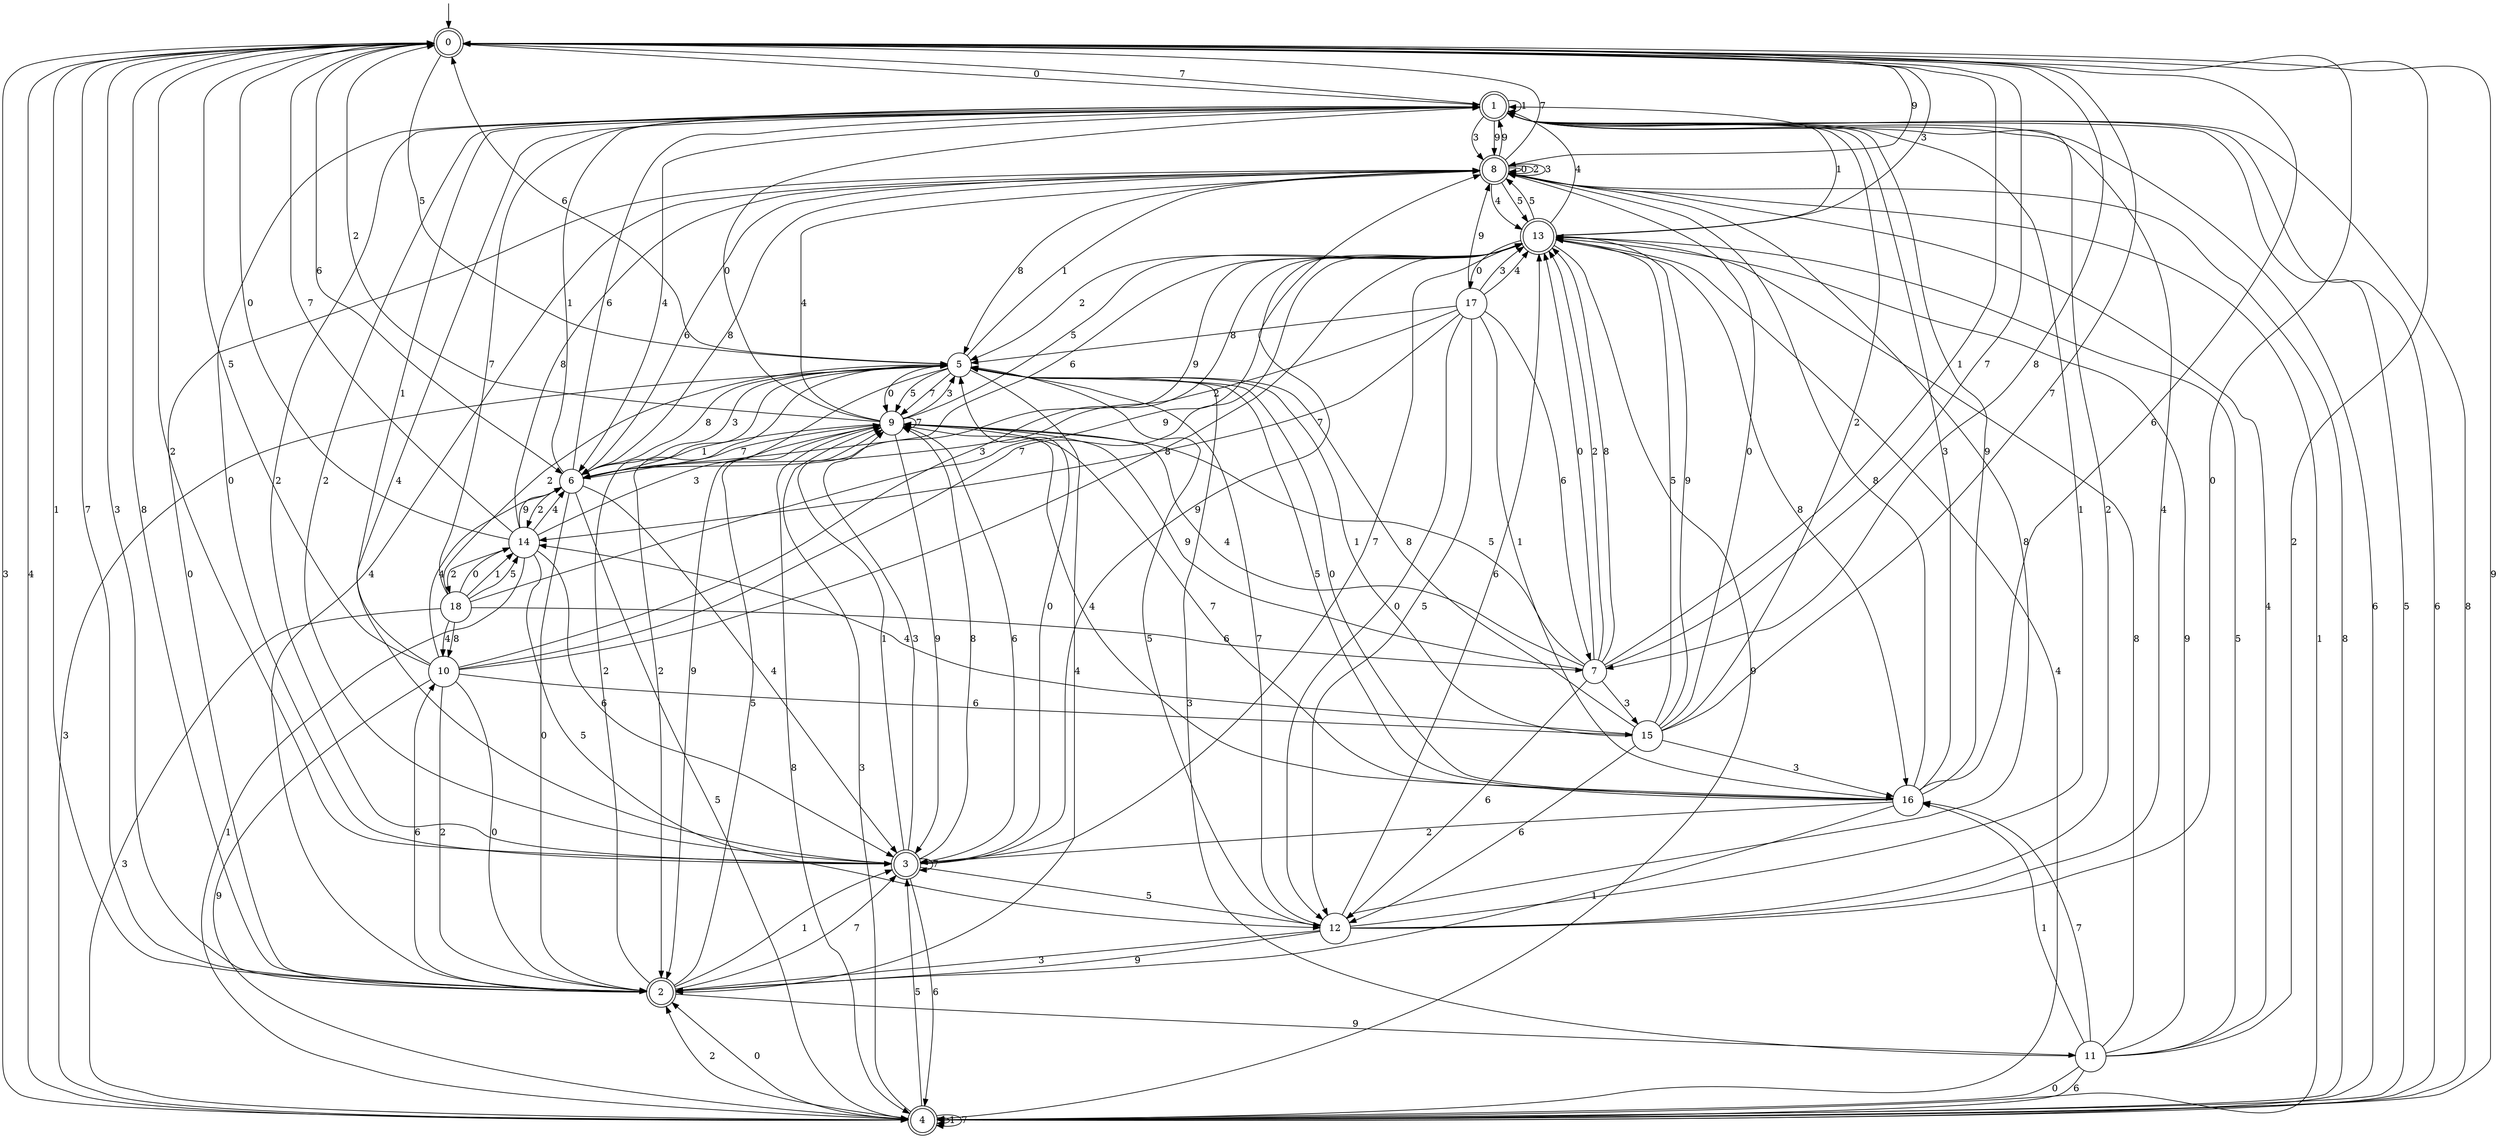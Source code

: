 digraph g {

	s0 [shape="doublecircle" label="0"];
	s1 [shape="doublecircle" label="1"];
	s2 [shape="doublecircle" label="2"];
	s3 [shape="doublecircle" label="3"];
	s4 [shape="doublecircle" label="4"];
	s5 [shape="circle" label="5"];
	s6 [shape="circle" label="6"];
	s7 [shape="circle" label="7"];
	s8 [shape="doublecircle" label="8"];
	s9 [shape="circle" label="9"];
	s10 [shape="circle" label="10"];
	s11 [shape="circle" label="11"];
	s12 [shape="circle" label="12"];
	s13 [shape="doublecircle" label="13"];
	s14 [shape="circle" label="14"];
	s15 [shape="circle" label="15"];
	s16 [shape="circle" label="16"];
	s17 [shape="circle" label="17"];
	s18 [shape="circle" label="18"];
	s0 -> s1 [label="0"];
	s0 -> s2 [label="1"];
	s0 -> s3 [label="2"];
	s0 -> s4 [label="3"];
	s0 -> s4 [label="4"];
	s0 -> s5 [label="5"];
	s0 -> s6 [label="6"];
	s0 -> s2 [label="7"];
	s0 -> s7 [label="8"];
	s0 -> s8 [label="9"];
	s1 -> s3 [label="0"];
	s1 -> s1 [label="1"];
	s1 -> s3 [label="2"];
	s1 -> s8 [label="3"];
	s1 -> s6 [label="4"];
	s1 -> s4 [label="5"];
	s1 -> s4 [label="6"];
	s1 -> s0 [label="7"];
	s1 -> s4 [label="8"];
	s1 -> s8 [label="9"];
	s2 -> s8 [label="0"];
	s2 -> s3 [label="1"];
	s2 -> s5 [label="2"];
	s2 -> s0 [label="3"];
	s2 -> s8 [label="4"];
	s2 -> s9 [label="5"];
	s2 -> s10 [label="6"];
	s2 -> s3 [label="7"];
	s2 -> s0 [label="8"];
	s2 -> s11 [label="9"];
	s3 -> s5 [label="0"];
	s3 -> s9 [label="1"];
	s3 -> s1 [label="2"];
	s3 -> s9 [label="3"];
	s3 -> s1 [label="4"];
	s3 -> s12 [label="5"];
	s3 -> s4 [label="6"];
	s3 -> s3 [label="7"];
	s3 -> s9 [label="8"];
	s3 -> s8 [label="9"];
	s4 -> s2 [label="0"];
	s4 -> s4 [label="1"];
	s4 -> s2 [label="2"];
	s4 -> s9 [label="3"];
	s4 -> s13 [label="4"];
	s4 -> s3 [label="5"];
	s4 -> s1 [label="6"];
	s4 -> s4 [label="7"];
	s4 -> s8 [label="8"];
	s4 -> s0 [label="9"];
	s5 -> s9 [label="0"];
	s5 -> s8 [label="1"];
	s5 -> s2 [label="2"];
	s5 -> s4 [label="3"];
	s5 -> s2 [label="4"];
	s5 -> s9 [label="5"];
	s5 -> s0 [label="6"];
	s5 -> s9 [label="7"];
	s5 -> s6 [label="8"];
	s5 -> s2 [label="9"];
	s6 -> s2 [label="0"];
	s6 -> s1 [label="1"];
	s6 -> s14 [label="2"];
	s6 -> s5 [label="3"];
	s6 -> s3 [label="4"];
	s6 -> s4 [label="5"];
	s6 -> s1 [label="6"];
	s6 -> s9 [label="7"];
	s6 -> s8 [label="8"];
	s6 -> s13 [label="9"];
	s7 -> s13 [label="0"];
	s7 -> s0 [label="1"];
	s7 -> s13 [label="2"];
	s7 -> s15 [label="3"];
	s7 -> s9 [label="4"];
	s7 -> s9 [label="5"];
	s7 -> s12 [label="6"];
	s7 -> s0 [label="7"];
	s7 -> s13 [label="8"];
	s7 -> s9 [label="9"];
	s8 -> s8 [label="0"];
	s8 -> s4 [label="1"];
	s8 -> s8 [label="2"];
	s8 -> s8 [label="3"];
	s8 -> s13 [label="4"];
	s8 -> s13 [label="5"];
	s8 -> s6 [label="6"];
	s8 -> s0 [label="7"];
	s8 -> s5 [label="8"];
	s8 -> s1 [label="9"];
	s9 -> s1 [label="0"];
	s9 -> s6 [label="1"];
	s9 -> s0 [label="2"];
	s9 -> s5 [label="3"];
	s9 -> s8 [label="4"];
	s9 -> s13 [label="5"];
	s9 -> s3 [label="6"];
	s9 -> s9 [label="7"];
	s9 -> s4 [label="8"];
	s9 -> s3 [label="9"];
	s10 -> s2 [label="0"];
	s10 -> s1 [label="1"];
	s10 -> s2 [label="2"];
	s10 -> s13 [label="3"];
	s10 -> s6 [label="4"];
	s10 -> s0 [label="5"];
	s10 -> s15 [label="6"];
	s10 -> s13 [label="7"];
	s10 -> s13 [label="8"];
	s10 -> s4 [label="9"];
	s11 -> s4 [label="0"];
	s11 -> s16 [label="1"];
	s11 -> s0 [label="2"];
	s11 -> s5 [label="3"];
	s11 -> s8 [label="4"];
	s11 -> s13 [label="5"];
	s11 -> s4 [label="6"];
	s11 -> s16 [label="7"];
	s11 -> s13 [label="8"];
	s11 -> s13 [label="9"];
	s12 -> s0 [label="0"];
	s12 -> s1 [label="1"];
	s12 -> s1 [label="2"];
	s12 -> s2 [label="3"];
	s12 -> s1 [label="4"];
	s12 -> s5 [label="5"];
	s12 -> s13 [label="6"];
	s12 -> s5 [label="7"];
	s12 -> s8 [label="8"];
	s12 -> s2 [label="9"];
	s13 -> s17 [label="0"];
	s13 -> s1 [label="1"];
	s13 -> s5 [label="2"];
	s13 -> s0 [label="3"];
	s13 -> s1 [label="4"];
	s13 -> s8 [label="5"];
	s13 -> s6 [label="6"];
	s13 -> s3 [label="7"];
	s13 -> s16 [label="8"];
	s13 -> s4 [label="9"];
	s14 -> s0 [label="0"];
	s14 -> s4 [label="1"];
	s14 -> s18 [label="2"];
	s14 -> s9 [label="3"];
	s14 -> s6 [label="4"];
	s14 -> s12 [label="5"];
	s14 -> s3 [label="6"];
	s14 -> s0 [label="7"];
	s14 -> s8 [label="8"];
	s14 -> s6 [label="9"];
	s15 -> s8 [label="0"];
	s15 -> s5 [label="1"];
	s15 -> s1 [label="2"];
	s15 -> s16 [label="3"];
	s15 -> s14 [label="4"];
	s15 -> s13 [label="5"];
	s15 -> s12 [label="6"];
	s15 -> s0 [label="7"];
	s15 -> s5 [label="8"];
	s15 -> s13 [label="9"];
	s16 -> s5 [label="0"];
	s16 -> s2 [label="1"];
	s16 -> s3 [label="2"];
	s16 -> s1 [label="3"];
	s16 -> s9 [label="4"];
	s16 -> s5 [label="5"];
	s16 -> s0 [label="6"];
	s16 -> s9 [label="7"];
	s16 -> s8 [label="8"];
	s16 -> s1 [label="9"];
	s17 -> s12 [label="0"];
	s17 -> s16 [label="1"];
	s17 -> s6 [label="2"];
	s17 -> s13 [label="3"];
	s17 -> s13 [label="4"];
	s17 -> s12 [label="5"];
	s17 -> s7 [label="6"];
	s17 -> s14 [label="7"];
	s17 -> s5 [label="8"];
	s17 -> s8 [label="9"];
	s18 -> s14 [label="0"];
	s18 -> s14 [label="1"];
	s18 -> s5 [label="2"];
	s18 -> s4 [label="3"];
	s18 -> s10 [label="4"];
	s18 -> s14 [label="5"];
	s18 -> s7 [label="6"];
	s18 -> s1 [label="7"];
	s18 -> s10 [label="8"];
	s18 -> s13 [label="9"];

__start0 [label="" shape="none" width="0" height="0"];
__start0 -> s0;

}

